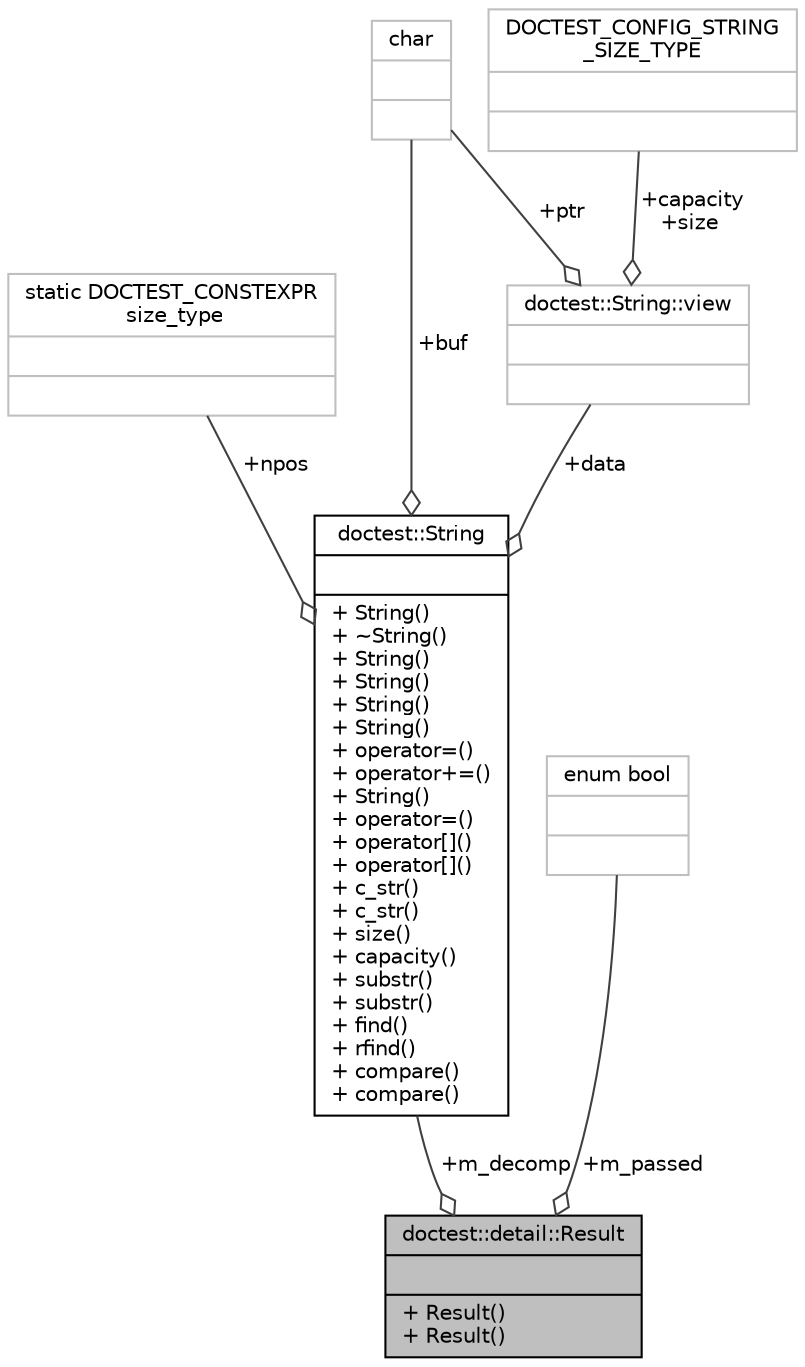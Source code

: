 digraph "doctest::detail::Result"
{
 // LATEX_PDF_SIZE
  edge [fontname="Helvetica",fontsize="10",labelfontname="Helvetica",labelfontsize="10"];
  node [fontname="Helvetica",fontsize="10",shape=record];
  Node1 [label="{doctest::detail::Result\n||+ Result()\l+ Result()\l}",height=0.2,width=0.4,color="black", fillcolor="grey75", style="filled", fontcolor="black",tooltip=" "];
  Node2 -> Node1 [color="grey25",fontsize="10",style="solid",label=" +m_decomp" ,arrowhead="odiamond",fontname="Helvetica"];
  Node2 [label="{doctest::String\n||+ String()\l+ ~String()\l+ String()\l+ String()\l+ String()\l+ String()\l+ operator=()\l+ operator+=()\l+ String()\l+ operator=()\l+ operator[]()\l+ operator[]()\l+ c_str()\l+ c_str()\l+ size()\l+ capacity()\l+ substr()\l+ substr()\l+ find()\l+ rfind()\l+ compare()\l+ compare()\l}",height=0.2,width=0.4,color="black", fillcolor="white", style="filled",URL="$classdoctest_1_1String.html",tooltip=" "];
  Node3 -> Node2 [color="grey25",fontsize="10",style="solid",label=" +npos" ,arrowhead="odiamond",fontname="Helvetica"];
  Node3 [label="{static DOCTEST_CONSTEXPR\l size_type\n||}",height=0.2,width=0.4,color="grey75", fillcolor="white", style="filled",tooltip=" "];
  Node4 -> Node2 [color="grey25",fontsize="10",style="solid",label=" +data" ,arrowhead="odiamond",fontname="Helvetica"];
  Node4 [label="{doctest::String::view\n||}",height=0.2,width=0.4,color="grey75", fillcolor="white", style="filled",tooltip=" "];
  Node5 -> Node4 [color="grey25",fontsize="10",style="solid",label=" +ptr" ,arrowhead="odiamond",fontname="Helvetica"];
  Node5 [label="{char\n||}",height=0.2,width=0.4,color="grey75", fillcolor="white", style="filled",tooltip=" "];
  Node6 -> Node4 [color="grey25",fontsize="10",style="solid",label=" +capacity\n+size" ,arrowhead="odiamond",fontname="Helvetica"];
  Node6 [label="{DOCTEST_CONFIG_STRING\l_SIZE_TYPE\n||}",height=0.2,width=0.4,color="grey75", fillcolor="white", style="filled",tooltip=" "];
  Node5 -> Node2 [color="grey25",fontsize="10",style="solid",label=" +buf" ,arrowhead="odiamond",fontname="Helvetica"];
  Node7 -> Node1 [color="grey25",fontsize="10",style="solid",label=" +m_passed" ,arrowhead="odiamond",fontname="Helvetica"];
  Node7 [label="{enum bool\n||}",height=0.2,width=0.4,color="grey75", fillcolor="white", style="filled",tooltip=" "];
}
